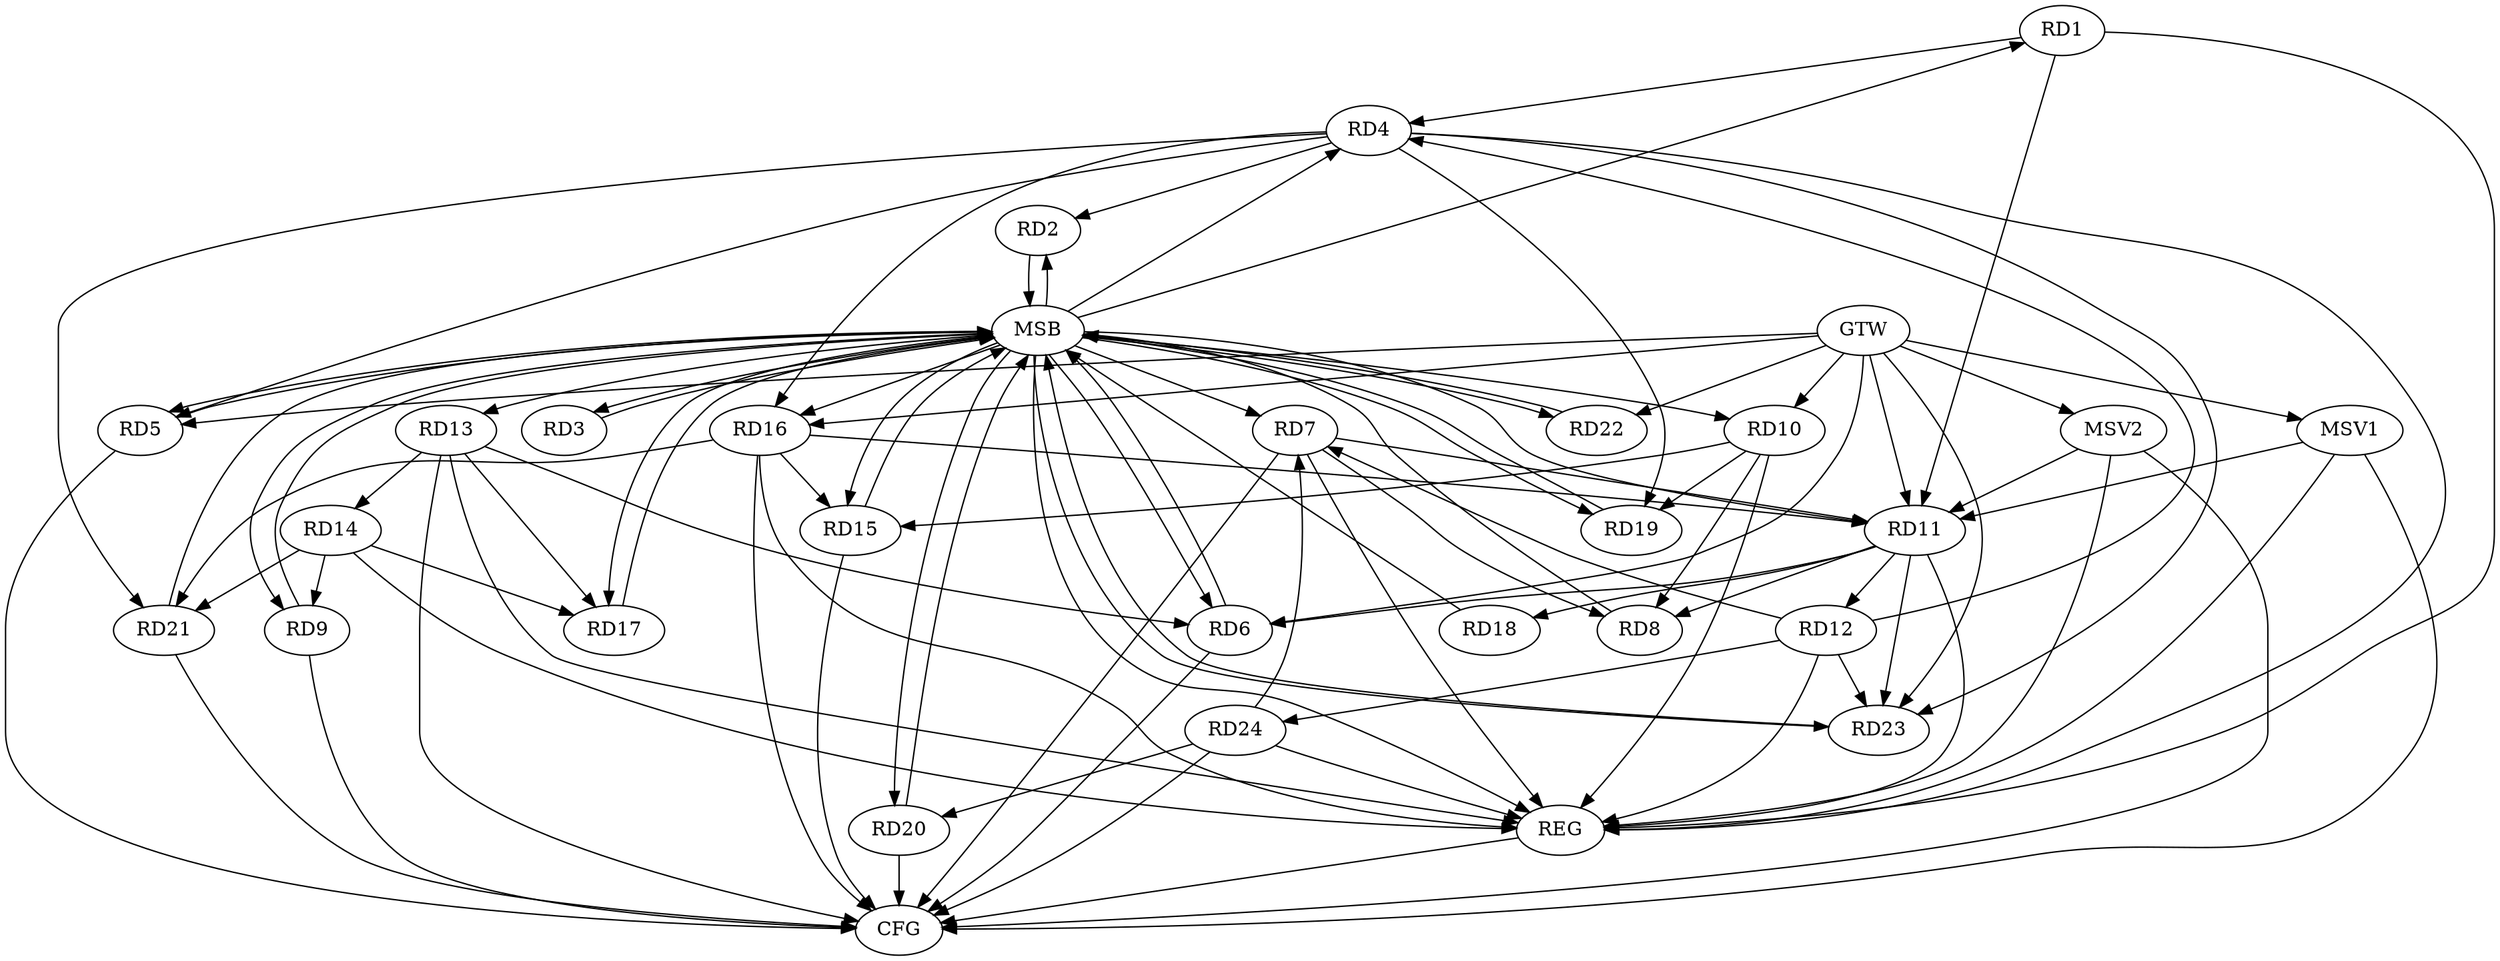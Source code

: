 strict digraph G {
  RD1 [ label="RD1" ];
  RD2 [ label="RD2" ];
  RD3 [ label="RD3" ];
  RD4 [ label="RD4" ];
  RD5 [ label="RD5" ];
  RD6 [ label="RD6" ];
  RD7 [ label="RD7" ];
  RD8 [ label="RD8" ];
  RD9 [ label="RD9" ];
  RD10 [ label="RD10" ];
  RD11 [ label="RD11" ];
  RD12 [ label="RD12" ];
  RD13 [ label="RD13" ];
  RD14 [ label="RD14" ];
  RD15 [ label="RD15" ];
  RD16 [ label="RD16" ];
  RD17 [ label="RD17" ];
  RD18 [ label="RD18" ];
  RD19 [ label="RD19" ];
  RD20 [ label="RD20" ];
  RD21 [ label="RD21" ];
  RD22 [ label="RD22" ];
  RD23 [ label="RD23" ];
  RD24 [ label="RD24" ];
  GTW [ label="GTW" ];
  REG [ label="REG" ];
  MSB [ label="MSB" ];
  CFG [ label="CFG" ];
  MSV1 [ label="MSV1" ];
  MSV2 [ label="MSV2" ];
  RD1 -> RD4;
  RD1 -> RD11;
  RD4 -> RD2;
  RD4 -> RD5;
  RD12 -> RD4;
  RD4 -> RD16;
  RD4 -> RD19;
  RD4 -> RD21;
  RD4 -> RD23;
  RD11 -> RD6;
  RD13 -> RD6;
  RD7 -> RD8;
  RD7 -> RD11;
  RD12 -> RD7;
  RD24 -> RD7;
  RD10 -> RD8;
  RD11 -> RD8;
  RD14 -> RD9;
  RD10 -> RD15;
  RD10 -> RD19;
  RD11 -> RD12;
  RD16 -> RD11;
  RD11 -> RD18;
  RD11 -> RD23;
  RD12 -> RD23;
  RD12 -> RD24;
  RD13 -> RD14;
  RD13 -> RD17;
  RD14 -> RD17;
  RD14 -> RD21;
  RD16 -> RD15;
  RD16 -> RD21;
  RD24 -> RD20;
  GTW -> RD5;
  GTW -> RD11;
  GTW -> RD10;
  GTW -> RD22;
  GTW -> RD16;
  GTW -> RD23;
  GTW -> RD6;
  RD1 -> REG;
  RD4 -> REG;
  RD7 -> REG;
  RD10 -> REG;
  RD11 -> REG;
  RD12 -> REG;
  RD13 -> REG;
  RD14 -> REG;
  RD16 -> REG;
  RD24 -> REG;
  RD2 -> MSB;
  MSB -> RD7;
  MSB -> RD9;
  MSB -> RD23;
  MSB -> REG;
  RD3 -> MSB;
  RD5 -> MSB;
  MSB -> RD11;
  RD6 -> MSB;
  RD8 -> MSB;
  MSB -> RD6;
  RD9 -> MSB;
  MSB -> RD3;
  RD15 -> MSB;
  MSB -> RD4;
  MSB -> RD13;
  MSB -> RD19;
  RD17 -> MSB;
  MSB -> RD2;
  RD18 -> MSB;
  MSB -> RD17;
  RD19 -> MSB;
  MSB -> RD10;
  MSB -> RD16;
  RD20 -> MSB;
  MSB -> RD5;
  MSB -> RD22;
  RD21 -> MSB;
  MSB -> RD1;
  MSB -> RD15;
  MSB -> RD20;
  RD22 -> MSB;
  RD23 -> MSB;
  RD20 -> CFG;
  RD16 -> CFG;
  RD6 -> CFG;
  RD13 -> CFG;
  RD24 -> CFG;
  RD7 -> CFG;
  RD5 -> CFG;
  RD21 -> CFG;
  RD15 -> CFG;
  RD9 -> CFG;
  REG -> CFG;
  MSV1 -> RD11;
  GTW -> MSV1;
  MSV1 -> REG;
  MSV1 -> CFG;
  MSV2 -> RD11;
  GTW -> MSV2;
  MSV2 -> REG;
  MSV2 -> CFG;
}

